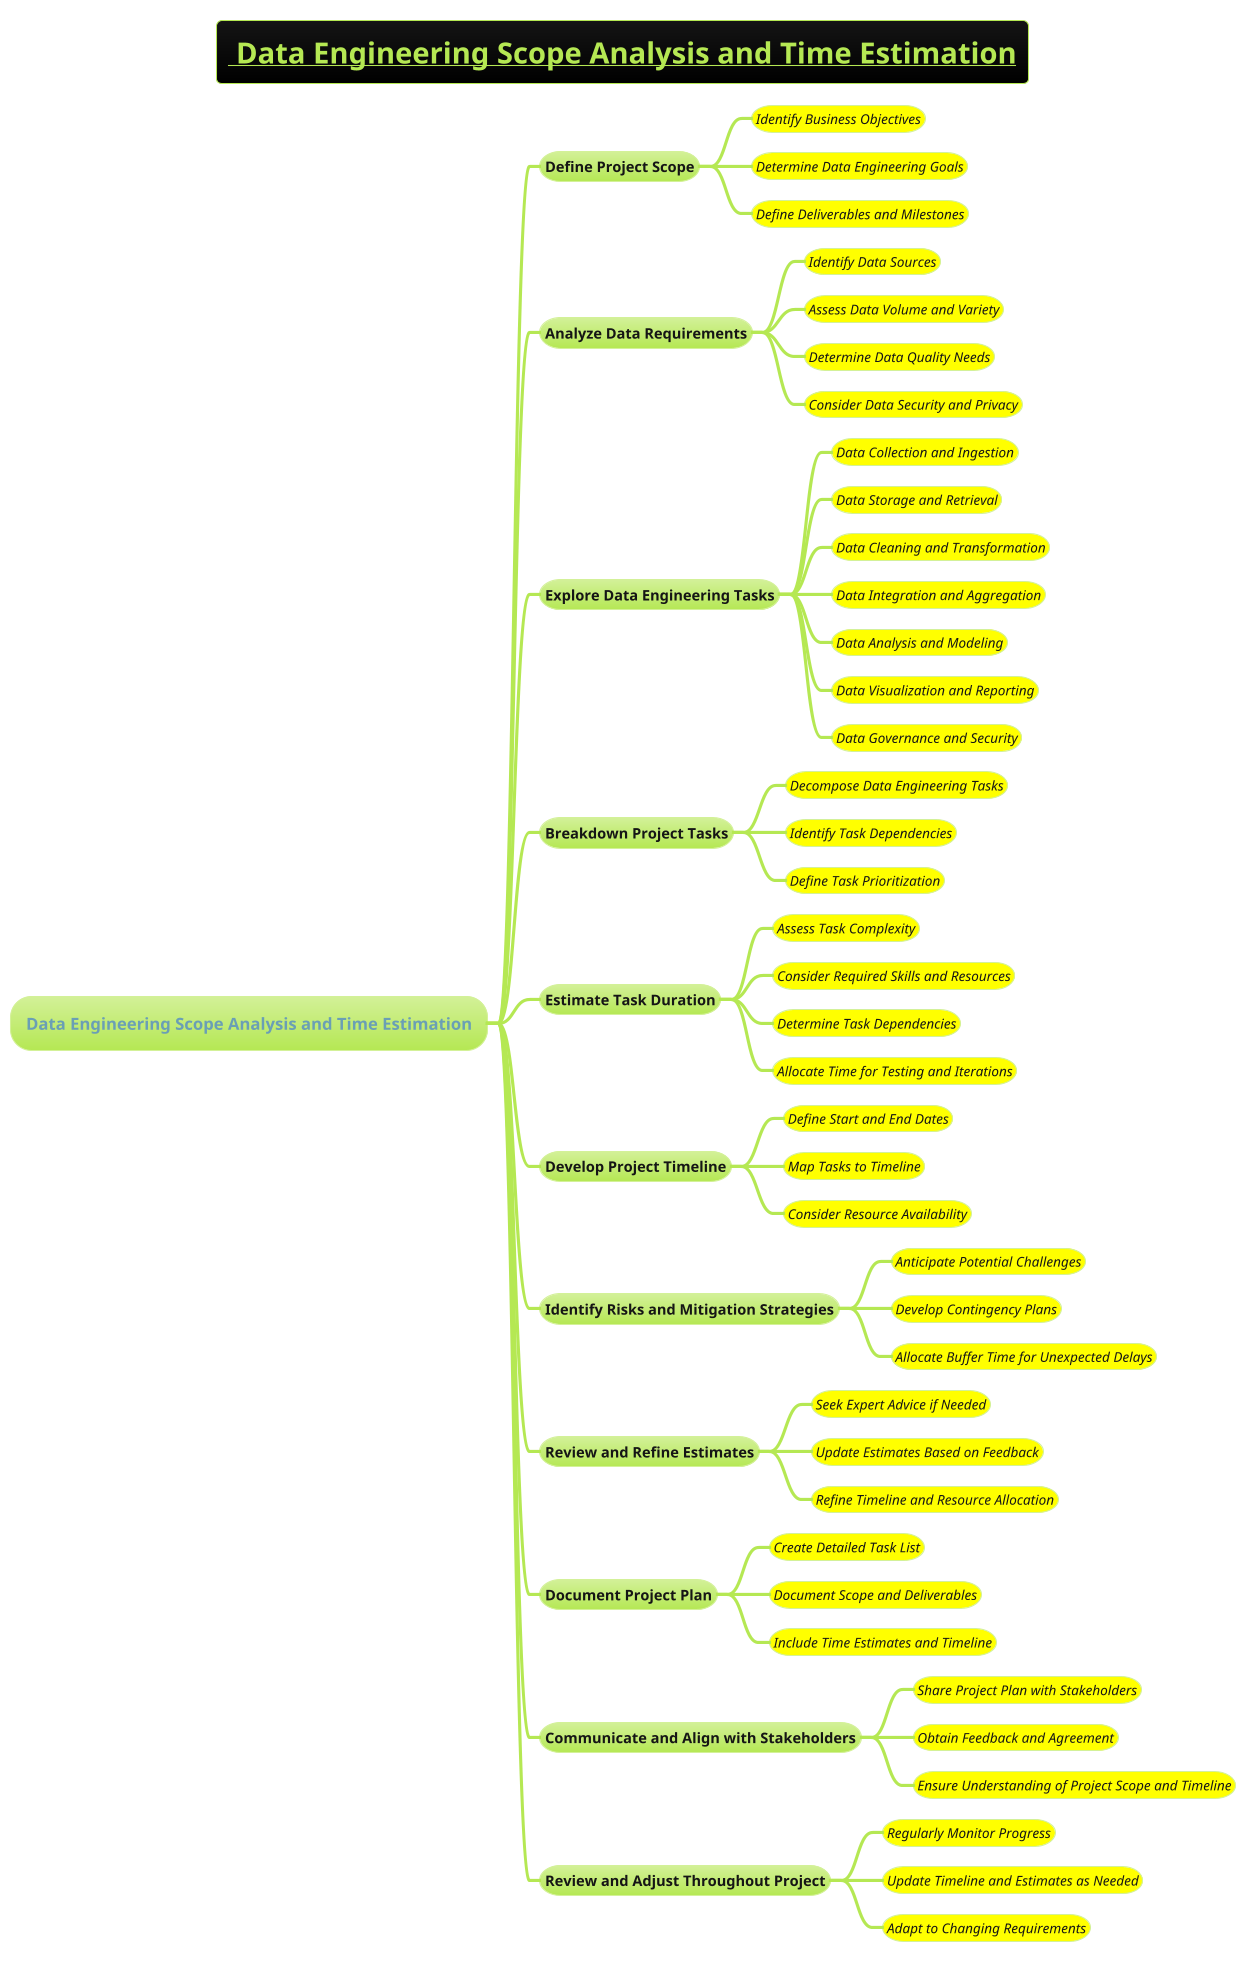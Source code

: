 @startmindmap
skinparam node {
    BorderColor DarkSlateGray
    BackgroundColor LightCyan
    FontStyle italic
}
skinparam connector {
    Color DarkSlateGray
    FontStyle Bold
}
!theme hacker
title =__ Data Engineering Scope Analysis and Time Estimation__
* Data Engineering Scope Analysis and Time Estimation

** Define Project Scope
***[#yellow] ====<size:13>Identify Business Objectives
***[#yellow] ====<size:13>Determine Data Engineering Goals
***[#yellow] ====<size:13>Define Deliverables and Milestones

** Analyze Data Requirements
***[#yellow] ====<size:13>Identify Data Sources
***[#yellow] ====<size:13>Assess Data Volume and Variety
***[#yellow] ====<size:13>Determine Data Quality Needs
***[#yellow] ====<size:13>Consider Data Security and Privacy

** Explore Data Engineering Tasks
***[#yellow] ====<size:13>Data Collection and Ingestion
***[#yellow] ====<size:13>Data Storage and Retrieval
***[#yellow] ====<size:13>Data Cleaning and Transformation
***[#yellow] ====<size:13>Data Integration and Aggregation
***[#yellow] ====<size:13>Data Analysis and Modeling
***[#yellow] ====<size:13>Data Visualization and Reporting
***[#yellow] ====<size:13>Data Governance and Security

** Breakdown Project Tasks
***[#yellow] ====<size:13>Decompose Data Engineering Tasks
***[#yellow] ====<size:13>Identify Task Dependencies
***[#yellow] ====<size:13>Define Task Prioritization

** Estimate Task Duration
***[#yellow] ====<size:13>Assess Task Complexity
***[#yellow] ====<size:13>Consider Required Skills and Resources
***[#yellow] ====<size:13>Determine Task Dependencies
***[#yellow] ====<size:13>Allocate Time for Testing and Iterations

** Develop Project Timeline
***[#yellow] ====<size:13>Define Start and End Dates
***[#yellow] ====<size:13>Map Tasks to Timeline
***[#yellow] ====<size:13>Consider Resource Availability

** Identify Risks and Mitigation Strategies
***[#yellow] ====<size:13>Anticipate Potential Challenges
***[#yellow] ====<size:13>Develop Contingency Plans
***[#yellow] ====<size:13>Allocate Buffer Time for Unexpected Delays

** Review and Refine Estimates
***[#yellow] ====<size:13>Seek Expert Advice if Needed
***[#yellow] ====<size:13>Update Estimates Based on Feedback
***[#yellow] ====<size:13>Refine Timeline and Resource Allocation

** Document Project Plan
***[#yellow] ====<size:13>Create Detailed Task List
***[#yellow] ====<size:13>Document Scope and Deliverables
***[#yellow] ====<size:13>Include Time Estimates and Timeline

** Communicate and Align with Stakeholders
***[#yellow] ====<size:13>Share Project Plan with Stakeholders
***[#yellow] ====<size:13>Obtain Feedback and Agreement
***[#yellow] ====<size:13>Ensure Understanding of Project Scope and Timeline

** Review and Adjust Throughout Project
***[#yellow] ====<size:13>Regularly Monitor Progress
***[#yellow] ====<size:13>Update Timeline and Estimates as Needed
***[#yellow] ====<size:13>Adapt to Changing Requirements

@endmindmap
